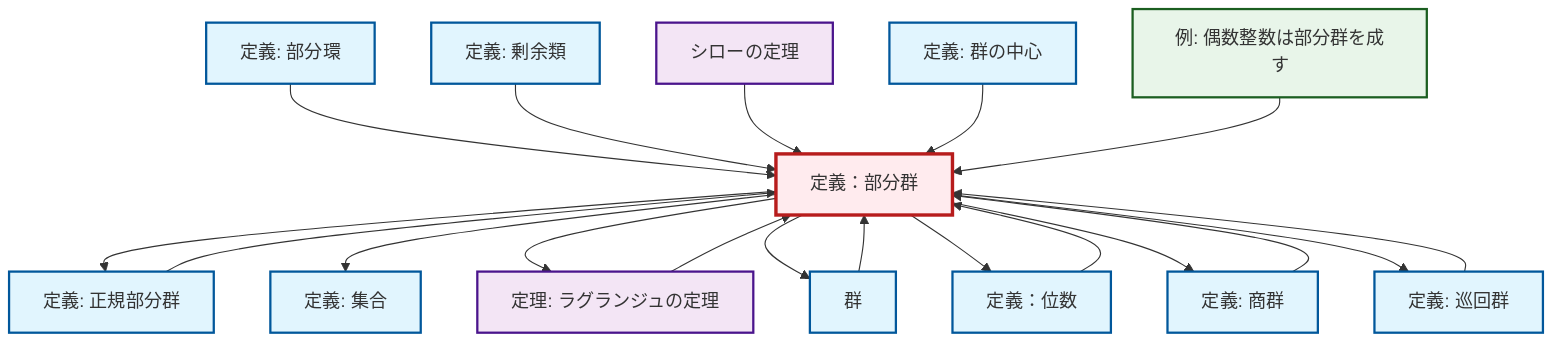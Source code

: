graph TD
    classDef definition fill:#e1f5fe,stroke:#01579b,stroke-width:2px
    classDef theorem fill:#f3e5f5,stroke:#4a148c,stroke-width:2px
    classDef axiom fill:#fff3e0,stroke:#e65100,stroke-width:2px
    classDef example fill:#e8f5e9,stroke:#1b5e20,stroke-width:2px
    classDef current fill:#ffebee,stroke:#b71c1c,stroke-width:3px
    def-center-of-group["定義: 群の中心"]:::definition
    def-quotient-group["定義: 商群"]:::definition
    def-coset["定義: 剰余類"]:::definition
    thm-lagrange["定理: ラグランジュの定理"]:::theorem
    ex-even-integers-subgroup["例: 偶数整数は部分群を成す"]:::example
    def-group["群"]:::definition
    def-order["定義：位数"]:::definition
    thm-sylow["シローの定理"]:::theorem
    def-normal-subgroup["定義: 正規部分群"]:::definition
    def-cyclic-group["定義: 巡回群"]:::definition
    def-subring["定義: 部分環"]:::definition
    def-subgroup["定義：部分群"]:::definition
    def-set["定義: 集合"]:::definition
    def-subgroup --> def-normal-subgroup
    def-subgroup --> def-set
    def-subring --> def-subgroup
    def-coset --> def-subgroup
    def-quotient-group --> def-subgroup
    def-subgroup --> thm-lagrange
    thm-sylow --> def-subgroup
    def-center-of-group --> def-subgroup
    def-order --> def-subgroup
    def-subgroup --> def-group
    def-subgroup --> def-order
    def-subgroup --> def-quotient-group
    thm-lagrange --> def-subgroup
    def-cyclic-group --> def-subgroup
    def-group --> def-subgroup
    def-normal-subgroup --> def-subgroup
    def-subgroup --> def-cyclic-group
    ex-even-integers-subgroup --> def-subgroup
    class def-subgroup current